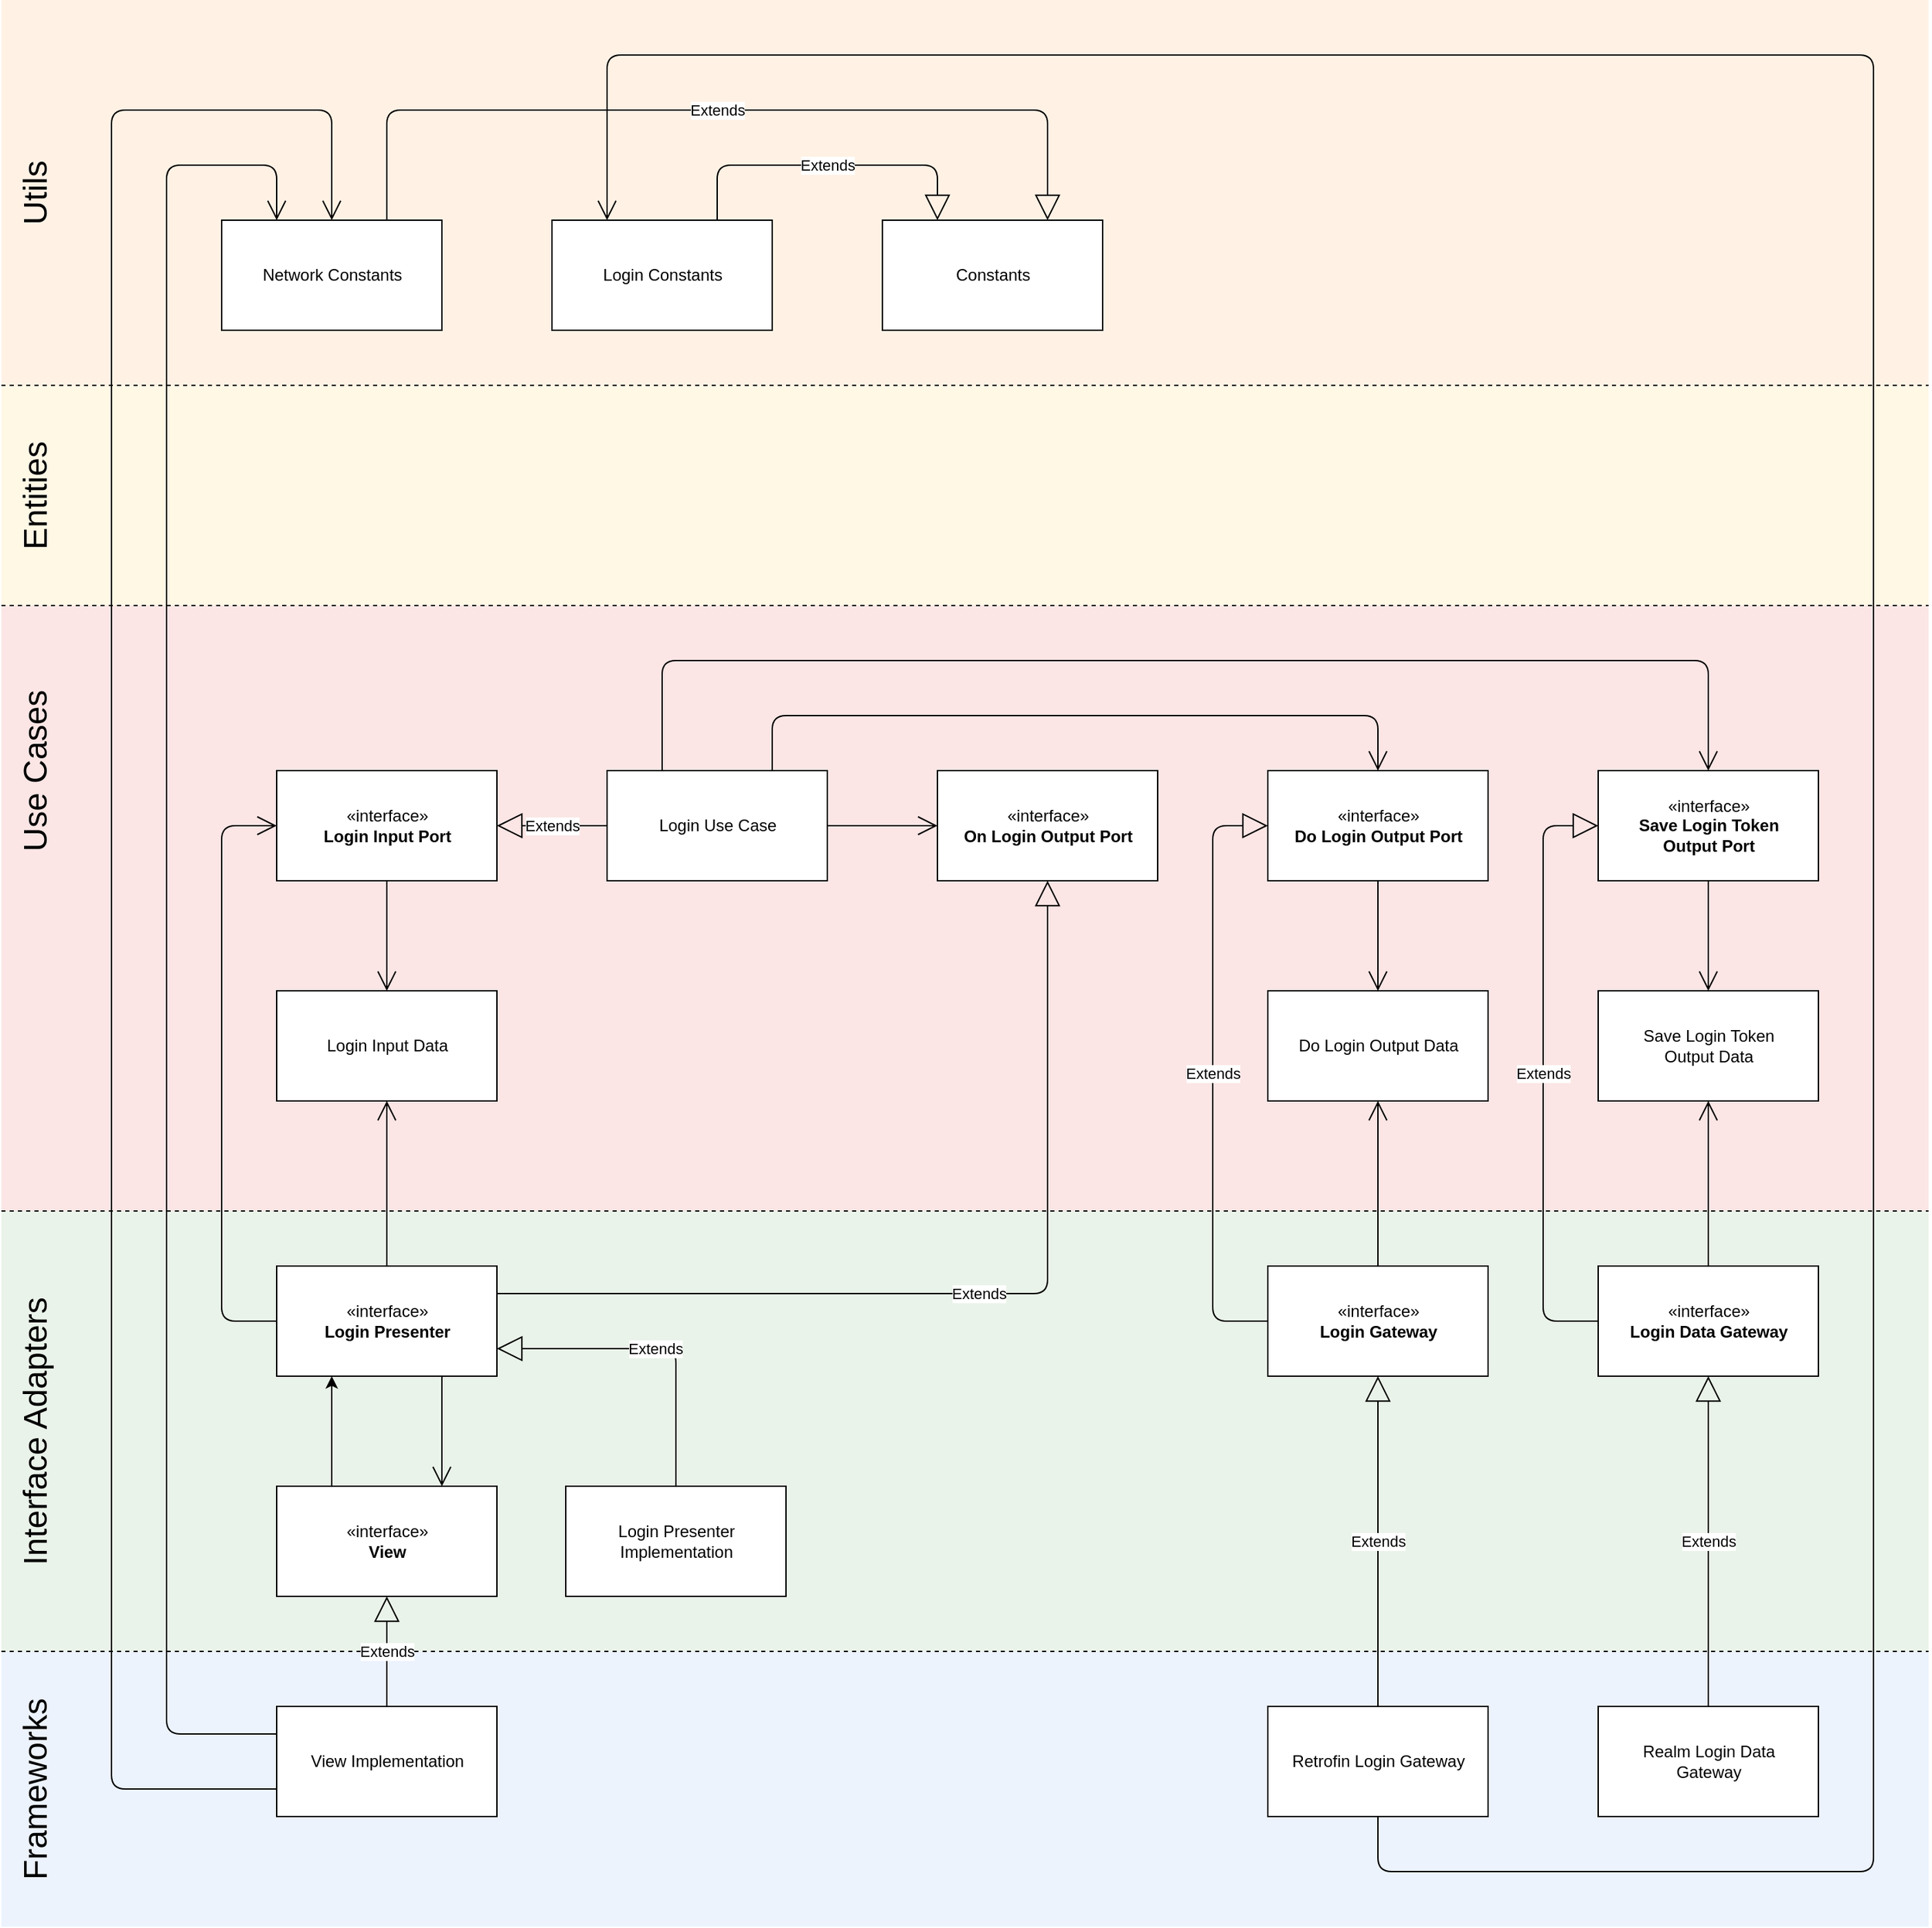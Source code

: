 <mxfile version="14.2.7" type="device"><diagram id="C5RBs43oDa-KdzZeNtuy" name="Page-1"><mxGraphModel dx="1113" dy="664" grid="1" gridSize="10" guides="1" tooltips="1" connect="1" arrows="1" fold="1" page="1" pageScale="1" pageWidth="1920" pageHeight="1200" math="0" shadow="0"><root><mxCell id="WIyWlLk6GJQsqaUBKTNV-0"/><mxCell id="WIyWlLk6GJQsqaUBKTNV-1" parent="WIyWlLk6GJQsqaUBKTNV-0"/><mxCell id="SyCtr17LZEkFtD2IQ6eP-5" value="" style="rounded=0;whiteSpace=wrap;html=1;opacity=50;fillColor=#ffe6cc;strokeColor=none;" parent="WIyWlLk6GJQsqaUBKTNV-1" vertex="1"><mxGeometry width="1400" height="280" as="geometry"/></mxCell><mxCell id="klhKIIg2TK-vuq3G0jQl-57" value="" style="rounded=0;whiteSpace=wrap;html=1;opacity=50;fillColor=#dae8fc;strokeColor=none;" parent="WIyWlLk6GJQsqaUBKTNV-1" vertex="1"><mxGeometry y="1200" width="1400" height="200" as="geometry"/></mxCell><mxCell id="klhKIIg2TK-vuq3G0jQl-56" value="" style="rounded=0;whiteSpace=wrap;html=1;opacity=50;fillColor=#d5e8d4;strokeColor=none;" parent="WIyWlLk6GJQsqaUBKTNV-1" vertex="1"><mxGeometry y="880" width="1400" height="320" as="geometry"/></mxCell><mxCell id="klhKIIg2TK-vuq3G0jQl-55" value="" style="rounded=0;whiteSpace=wrap;html=1;opacity=50;fillColor=#f8cecc;strokeColor=none;" parent="WIyWlLk6GJQsqaUBKTNV-1" vertex="1"><mxGeometry y="440" width="1400" height="440" as="geometry"/></mxCell><mxCell id="klhKIIg2TK-vuq3G0jQl-54" value="" style="rounded=0;whiteSpace=wrap;html=1;fillColor=#fff2cc;strokeColor=none;opacity=50;" parent="WIyWlLk6GJQsqaUBKTNV-1" vertex="1"><mxGeometry y="280" width="1400" height="160" as="geometry"/></mxCell><mxCell id="klhKIIg2TK-vuq3G0jQl-42" value="" style="endArrow=none;dashed=1;html=1;" parent="WIyWlLk6GJQsqaUBKTNV-1" edge="1"><mxGeometry width="50" height="50" relative="1" as="geometry"><mxPoint y="1200" as="sourcePoint"/><mxPoint x="1400" y="1200" as="targetPoint"/></mxGeometry></mxCell><mxCell id="klhKIIg2TK-vuq3G0jQl-19" value="" style="endArrow=none;dashed=1;html=1;" parent="WIyWlLk6GJQsqaUBKTNV-1" edge="1"><mxGeometry width="50" height="50" relative="1" as="geometry"><mxPoint y="880" as="sourcePoint"/><mxPoint x="1400" y="880" as="targetPoint"/></mxGeometry></mxCell><mxCell id="klhKIIg2TK-vuq3G0jQl-0" value="&lt;font style=&quot;font-size: 24px&quot;&gt;Entities&lt;/font&gt;" style="text;html=1;strokeColor=none;fillColor=none;align=center;verticalAlign=middle;whiteSpace=wrap;rounded=0;autosize=1;rotation=-90;" parent="WIyWlLk6GJQsqaUBKTNV-1" vertex="1"><mxGeometry x="-20" y="350" width="90" height="20" as="geometry"/></mxCell><mxCell id="klhKIIg2TK-vuq3G0jQl-1" value="" style="endArrow=none;dashed=1;html=1;" parent="WIyWlLk6GJQsqaUBKTNV-1" edge="1"><mxGeometry width="50" height="50" relative="1" as="geometry"><mxPoint y="440" as="sourcePoint"/><mxPoint x="1400" y="440" as="targetPoint"/></mxGeometry></mxCell><mxCell id="klhKIIg2TK-vuq3G0jQl-2" value="Login Use Case" style="html=1;" parent="WIyWlLk6GJQsqaUBKTNV-1" vertex="1"><mxGeometry x="440" y="560" width="160" height="80" as="geometry"/></mxCell><mxCell id="klhKIIg2TK-vuq3G0jQl-3" value="«interface»&lt;br&gt;&lt;b&gt;Login Input Port&lt;/b&gt;" style="html=1;" parent="WIyWlLk6GJQsqaUBKTNV-1" vertex="1"><mxGeometry x="200" y="560" width="160" height="80" as="geometry"/></mxCell><mxCell id="klhKIIg2TK-vuq3G0jQl-4" value="Extends" style="endArrow=block;endSize=16;endFill=0;html=1;exitX=0;exitY=0.5;exitDx=0;exitDy=0;entryX=1;entryY=0.5;entryDx=0;entryDy=0;" parent="WIyWlLk6GJQsqaUBKTNV-1" source="klhKIIg2TK-vuq3G0jQl-2" target="klhKIIg2TK-vuq3G0jQl-3" edge="1"><mxGeometry width="160" relative="1" as="geometry"><mxPoint x="320" y="740" as="sourcePoint"/><mxPoint x="480" y="740" as="targetPoint"/></mxGeometry></mxCell><mxCell id="klhKIIg2TK-vuq3G0jQl-8" value="«interface»&lt;br&gt;&lt;b&gt;Do Login Output Port&lt;/b&gt;" style="html=1;" parent="WIyWlLk6GJQsqaUBKTNV-1" vertex="1"><mxGeometry x="920" y="560" width="160" height="80" as="geometry"/></mxCell><mxCell id="klhKIIg2TK-vuq3G0jQl-16" value="«interface»&lt;br&gt;&lt;b&gt;Save Login Token&lt;br&gt;Output Port&lt;br&gt;&lt;/b&gt;" style="html=1;" parent="WIyWlLk6GJQsqaUBKTNV-1" vertex="1"><mxGeometry x="1160" y="560" width="160" height="80" as="geometry"/></mxCell><mxCell id="klhKIIg2TK-vuq3G0jQl-20" value="«interface»&lt;br&gt;&lt;b&gt;Login Presenter&lt;/b&gt;" style="html=1;" parent="WIyWlLk6GJQsqaUBKTNV-1" vertex="1"><mxGeometry x="200" y="920" width="160" height="80" as="geometry"/></mxCell><mxCell id="klhKIIg2TK-vuq3G0jQl-21" value="«interface»&lt;br&gt;&lt;b&gt;On Login Output Port&lt;/b&gt;" style="html=1;" parent="WIyWlLk6GJQsqaUBKTNV-1" vertex="1"><mxGeometry x="680" y="560" width="160" height="80" as="geometry"/></mxCell><mxCell id="klhKIIg2TK-vuq3G0jQl-22" value="" style="endArrow=open;endFill=1;endSize=12;html=1;exitX=1;exitY=0.5;exitDx=0;exitDy=0;entryX=0;entryY=0.5;entryDx=0;entryDy=0;" parent="WIyWlLk6GJQsqaUBKTNV-1" source="klhKIIg2TK-vuq3G0jQl-2" target="klhKIIg2TK-vuq3G0jQl-21" edge="1"><mxGeometry width="160" relative="1" as="geometry"><mxPoint x="600" y="720" as="sourcePoint"/><mxPoint x="760" y="720" as="targetPoint"/></mxGeometry></mxCell><mxCell id="klhKIIg2TK-vuq3G0jQl-25" value="" style="endArrow=open;endFill=1;endSize=12;html=1;exitX=0.75;exitY=0;exitDx=0;exitDy=0;entryX=0.5;entryY=0;entryDx=0;entryDy=0;" parent="WIyWlLk6GJQsqaUBKTNV-1" source="klhKIIg2TK-vuq3G0jQl-2" target="klhKIIg2TK-vuq3G0jQl-8" edge="1"><mxGeometry width="160" relative="1" as="geometry"><mxPoint x="580" y="520" as="sourcePoint"/><mxPoint x="740" y="520" as="targetPoint"/><Array as="points"><mxPoint x="560" y="520"/><mxPoint x="1000" y="520"/></Array></mxGeometry></mxCell><mxCell id="klhKIIg2TK-vuq3G0jQl-26" value="" style="endArrow=open;endFill=1;endSize=12;html=1;exitX=0.25;exitY=0;exitDx=0;exitDy=0;entryX=0.5;entryY=0;entryDx=0;entryDy=0;" parent="WIyWlLk6GJQsqaUBKTNV-1" source="klhKIIg2TK-vuq3G0jQl-2" target="klhKIIg2TK-vuq3G0jQl-16" edge="1"><mxGeometry width="160" relative="1" as="geometry"><mxPoint x="480" y="500" as="sourcePoint"/><mxPoint x="640" y="500" as="targetPoint"/><Array as="points"><mxPoint x="480" y="480"/><mxPoint x="1240" y="480"/></Array></mxGeometry></mxCell><mxCell id="klhKIIg2TK-vuq3G0jQl-27" value="«interface»&lt;br&gt;&lt;b&gt;Login Gateway&lt;/b&gt;" style="html=1;" parent="WIyWlLk6GJQsqaUBKTNV-1" vertex="1"><mxGeometry x="920" y="920" width="160" height="80" as="geometry"/></mxCell><mxCell id="klhKIIg2TK-vuq3G0jQl-29" value="«interface»&lt;br&gt;&lt;b&gt;Login Data Gateway&lt;/b&gt;" style="html=1;" parent="WIyWlLk6GJQsqaUBKTNV-1" vertex="1"><mxGeometry x="1160" y="920" width="160" height="80" as="geometry"/></mxCell><mxCell id="klhKIIg2TK-vuq3G0jQl-37" value="«interface»&lt;br&gt;&lt;b&gt;View&lt;/b&gt;" style="html=1;" parent="WIyWlLk6GJQsqaUBKTNV-1" vertex="1"><mxGeometry x="200" y="1080" width="160" height="80" as="geometry"/></mxCell><mxCell id="klhKIIg2TK-vuq3G0jQl-38" value="Login Presenter&lt;br&gt;Implementation" style="html=1;" parent="WIyWlLk6GJQsqaUBKTNV-1" vertex="1"><mxGeometry x="410" y="1080" width="160" height="80" as="geometry"/></mxCell><mxCell id="klhKIIg2TK-vuq3G0jQl-43" value="View Implementation" style="html=1;" parent="WIyWlLk6GJQsqaUBKTNV-1" vertex="1"><mxGeometry x="200" y="1240" width="160" height="80" as="geometry"/></mxCell><mxCell id="klhKIIg2TK-vuq3G0jQl-44" value="Extends" style="endArrow=block;endSize=16;endFill=0;html=1;exitX=0.5;exitY=0;exitDx=0;exitDy=0;entryX=0.5;entryY=1;entryDx=0;entryDy=0;" parent="WIyWlLk6GJQsqaUBKTNV-1" source="klhKIIg2TK-vuq3G0jQl-43" target="klhKIIg2TK-vuq3G0jQl-37" edge="1"><mxGeometry width="160" relative="1" as="geometry"><mxPoint x="410" y="1330" as="sourcePoint"/><mxPoint x="570" y="1330" as="targetPoint"/></mxGeometry></mxCell><mxCell id="klhKIIg2TK-vuq3G0jQl-45" value="Retrofin Login&amp;nbsp;Gateway" style="html=1;" parent="WIyWlLk6GJQsqaUBKTNV-1" vertex="1"><mxGeometry x="920" y="1240" width="160" height="80" as="geometry"/></mxCell><mxCell id="klhKIIg2TK-vuq3G0jQl-47" value="Extends" style="endArrow=block;endSize=16;endFill=0;html=1;exitX=0.5;exitY=0;exitDx=0;exitDy=0;entryX=0.5;entryY=1;entryDx=0;entryDy=0;" parent="WIyWlLk6GJQsqaUBKTNV-1" source="klhKIIg2TK-vuq3G0jQl-45" target="klhKIIg2TK-vuq3G0jQl-27" edge="1"><mxGeometry width="160" relative="1" as="geometry"><mxPoint x="970" y="1120" as="sourcePoint"/><mxPoint x="1130" y="1120" as="targetPoint"/></mxGeometry></mxCell><mxCell id="klhKIIg2TK-vuq3G0jQl-48" value="Realm Login Data&lt;br&gt;Gateway" style="html=1;" parent="WIyWlLk6GJQsqaUBKTNV-1" vertex="1"><mxGeometry x="1160" y="1240" width="160" height="80" as="geometry"/></mxCell><mxCell id="klhKIIg2TK-vuq3G0jQl-50" value="Extends" style="endArrow=block;endSize=16;endFill=0;html=1;exitX=0.5;exitY=0;exitDx=0;exitDy=0;entryX=0.5;entryY=1;entryDx=0;entryDy=0;" parent="WIyWlLk6GJQsqaUBKTNV-1" source="klhKIIg2TK-vuq3G0jQl-48" target="klhKIIg2TK-vuq3G0jQl-29" edge="1"><mxGeometry width="160" relative="1" as="geometry"><mxPoint x="1250" y="1080" as="sourcePoint"/><mxPoint x="1410" y="1080" as="targetPoint"/></mxGeometry></mxCell><mxCell id="klhKIIg2TK-vuq3G0jQl-51" value="&lt;font style=&quot;font-size: 24px&quot;&gt;Interface Adapters&lt;/font&gt;" style="text;html=1;strokeColor=none;fillColor=none;align=center;verticalAlign=middle;whiteSpace=wrap;rounded=0;autosize=1;rotation=-90;" parent="WIyWlLk6GJQsqaUBKTNV-1" vertex="1"><mxGeometry x="-80" y="1030" width="210" height="20" as="geometry"/></mxCell><mxCell id="klhKIIg2TK-vuq3G0jQl-52" value="&lt;font style=&quot;font-size: 24px&quot;&gt;Use Cases&lt;/font&gt;" style="text;html=1;strokeColor=none;fillColor=none;align=center;verticalAlign=middle;whiteSpace=wrap;rounded=0;autosize=1;rotation=-90;" parent="WIyWlLk6GJQsqaUBKTNV-1" vertex="1"><mxGeometry x="-40" y="550" width="130" height="20" as="geometry"/></mxCell><mxCell id="klhKIIg2TK-vuq3G0jQl-53" value="&lt;font style=&quot;font-size: 24px&quot;&gt;Frameworks&lt;/font&gt;" style="text;html=1;strokeColor=none;fillColor=none;align=center;verticalAlign=middle;whiteSpace=wrap;rounded=0;autosize=1;rotation=-90;" parent="WIyWlLk6GJQsqaUBKTNV-1" vertex="1"><mxGeometry x="-50" y="1290" width="150" height="20" as="geometry"/></mxCell><mxCell id="klhKIIg2TK-vuq3G0jQl-58" value="" style="endArrow=classic;html=1;entryX=0.25;entryY=1;entryDx=0;entryDy=0;exitX=0.25;exitY=0;exitDx=0;exitDy=0;" parent="WIyWlLk6GJQsqaUBKTNV-1" source="klhKIIg2TK-vuq3G0jQl-37" target="klhKIIg2TK-vuq3G0jQl-20" edge="1"><mxGeometry width="50" height="50" relative="1" as="geometry"><mxPoint x="120" y="1050" as="sourcePoint"/><mxPoint x="170" y="1000" as="targetPoint"/></mxGeometry></mxCell><mxCell id="klhKIIg2TK-vuq3G0jQl-59" value="" style="endArrow=open;endFill=1;endSize=12;html=1;exitX=0.75;exitY=1;exitDx=0;exitDy=0;entryX=0.75;entryY=0;entryDx=0;entryDy=0;" parent="WIyWlLk6GJQsqaUBKTNV-1" source="klhKIIg2TK-vuq3G0jQl-20" target="klhKIIg2TK-vuq3G0jQl-37" edge="1"><mxGeometry width="160" relative="1" as="geometry"><mxPoint x="430" y="1010" as="sourcePoint"/><mxPoint x="590" y="1010" as="targetPoint"/></mxGeometry></mxCell><mxCell id="klhKIIg2TK-vuq3G0jQl-60" value="Extends" style="endArrow=block;endSize=16;endFill=0;html=1;exitX=0.5;exitY=0;exitDx=0;exitDy=0;entryX=1;entryY=0.75;entryDx=0;entryDy=0;" parent="WIyWlLk6GJQsqaUBKTNV-1" source="klhKIIg2TK-vuq3G0jQl-38" target="klhKIIg2TK-vuq3G0jQl-20" edge="1"><mxGeometry width="160" relative="1" as="geometry"><mxPoint x="500" y="970" as="sourcePoint"/><mxPoint x="660" y="970" as="targetPoint"/><Array as="points"><mxPoint x="490" y="980"/></Array></mxGeometry></mxCell><mxCell id="klhKIIg2TK-vuq3G0jQl-61" value="Extends" style="endArrow=block;endSize=16;endFill=0;html=1;exitX=1;exitY=0.25;exitDx=0;exitDy=0;entryX=0.5;entryY=1;entryDx=0;entryDy=0;" parent="WIyWlLk6GJQsqaUBKTNV-1" source="klhKIIg2TK-vuq3G0jQl-20" target="klhKIIg2TK-vuq3G0jQl-21" edge="1"><mxGeometry width="160" relative="1" as="geometry"><mxPoint x="570" y="720" as="sourcePoint"/><mxPoint x="730" y="720" as="targetPoint"/><Array as="points"><mxPoint x="760" y="940"/></Array></mxGeometry></mxCell><mxCell id="klhKIIg2TK-vuq3G0jQl-62" value="" style="endArrow=open;endFill=1;endSize=12;html=1;exitX=0;exitY=0.5;exitDx=0;exitDy=0;entryX=0;entryY=0.5;entryDx=0;entryDy=0;" parent="WIyWlLk6GJQsqaUBKTNV-1" source="klhKIIg2TK-vuq3G0jQl-20" target="klhKIIg2TK-vuq3G0jQl-3" edge="1"><mxGeometry width="160" relative="1" as="geometry"><mxPoint x="90" y="760" as="sourcePoint"/><mxPoint x="250" y="760" as="targetPoint"/><Array as="points"><mxPoint x="160" y="960"/><mxPoint x="160" y="600"/></Array></mxGeometry></mxCell><mxCell id="klhKIIg2TK-vuq3G0jQl-63" value="Extends" style="endArrow=block;endSize=16;endFill=0;html=1;entryX=0;entryY=0.5;entryDx=0;entryDy=0;exitX=0;exitY=0.5;exitDx=0;exitDy=0;" parent="WIyWlLk6GJQsqaUBKTNV-1" source="klhKIIg2TK-vuq3G0jQl-27" target="klhKIIg2TK-vuq3G0jQl-8" edge="1"><mxGeometry width="160" relative="1" as="geometry"><mxPoint x="770" y="790" as="sourcePoint"/><mxPoint x="930" y="790" as="targetPoint"/><Array as="points"><mxPoint x="880" y="960"/><mxPoint x="880" y="600"/></Array></mxGeometry></mxCell><mxCell id="klhKIIg2TK-vuq3G0jQl-64" value="Extends" style="endArrow=block;endSize=16;endFill=0;html=1;entryX=0;entryY=0.5;entryDx=0;entryDy=0;exitX=0;exitY=0.5;exitDx=0;exitDy=0;" parent="WIyWlLk6GJQsqaUBKTNV-1" source="klhKIIg2TK-vuq3G0jQl-29" target="klhKIIg2TK-vuq3G0jQl-16" edge="1"><mxGeometry width="160" relative="1" as="geometry"><mxPoint x="770" y="830" as="sourcePoint"/><mxPoint x="930" y="830" as="targetPoint"/><Array as="points"><mxPoint x="1120" y="960"/><mxPoint x="1120" y="600"/></Array></mxGeometry></mxCell><mxCell id="Gx-4v-lSRYxJ3VBSYdDU-0" value="&lt;font style=&quot;font-size: 24px&quot;&gt;Utils&lt;/font&gt;" style="text;html=1;strokeColor=none;fillColor=none;align=center;verticalAlign=middle;whiteSpace=wrap;rounded=0;opacity=50;rotation=-90;" parent="WIyWlLk6GJQsqaUBKTNV-1" vertex="1"><mxGeometry x="5" y="130" width="40" height="20" as="geometry"/></mxCell><mxCell id="Gx-4v-lSRYxJ3VBSYdDU-1" value="Network Constants" style="html=1;" parent="WIyWlLk6GJQsqaUBKTNV-1" vertex="1"><mxGeometry x="160" y="160" width="160" height="80" as="geometry"/></mxCell><mxCell id="Gx-4v-lSRYxJ3VBSYdDU-3" value="Constants" style="html=1;" parent="WIyWlLk6GJQsqaUBKTNV-1" vertex="1"><mxGeometry x="640" y="160" width="160" height="80" as="geometry"/></mxCell><mxCell id="Gx-4v-lSRYxJ3VBSYdDU-4" value="Login Constants" style="html=1;" parent="WIyWlLk6GJQsqaUBKTNV-1" vertex="1"><mxGeometry x="400" y="160" width="160" height="80" as="geometry"/></mxCell><mxCell id="Gx-4v-lSRYxJ3VBSYdDU-5" value="Extends" style="endArrow=block;endSize=16;endFill=0;html=1;exitX=0.75;exitY=0;exitDx=0;exitDy=0;entryX=0.25;entryY=0;entryDx=0;entryDy=0;" parent="WIyWlLk6GJQsqaUBKTNV-1" source="Gx-4v-lSRYxJ3VBSYdDU-4" edge="1"><mxGeometry width="160" relative="1" as="geometry"><mxPoint x="300" y="110" as="sourcePoint"/><mxPoint x="680" y="160" as="targetPoint"/><Array as="points"><mxPoint x="520" y="120"/><mxPoint x="680" y="120"/></Array></mxGeometry></mxCell><mxCell id="Gx-4v-lSRYxJ3VBSYdDU-6" value="Extends" style="endArrow=block;endSize=16;endFill=0;html=1;exitX=0.75;exitY=0;exitDx=0;exitDy=0;entryX=0.75;entryY=0;entryDx=0;entryDy=0;" parent="WIyWlLk6GJQsqaUBKTNV-1" source="Gx-4v-lSRYxJ3VBSYdDU-1" edge="1"><mxGeometry width="160" relative="1" as="geometry"><mxPoint x="270" y="80" as="sourcePoint"/><mxPoint x="760" y="160" as="targetPoint"/><Array as="points"><mxPoint x="280" y="80"/><mxPoint x="760" y="80"/></Array></mxGeometry></mxCell><mxCell id="SyCtr17LZEkFtD2IQ6eP-0" value="" style="endArrow=open;endFill=1;endSize=12;html=1;exitX=0;exitY=0.25;exitDx=0;exitDy=0;entryX=0.25;entryY=0;entryDx=0;entryDy=0;" parent="WIyWlLk6GJQsqaUBKTNV-1" source="klhKIIg2TK-vuq3G0jQl-43" target="Gx-4v-lSRYxJ3VBSYdDU-1" edge="1"><mxGeometry width="160" relative="1" as="geometry"><mxPoint x="490" y="1040" as="sourcePoint"/><mxPoint x="-30" y="450" as="targetPoint"/><Array as="points"><mxPoint x="120" y="1260"/><mxPoint x="120" y="120"/><mxPoint x="200" y="120"/></Array></mxGeometry></mxCell><mxCell id="SyCtr17LZEkFtD2IQ6eP-1" value="" style="endArrow=open;endFill=1;endSize=12;html=1;exitX=0;exitY=0.75;exitDx=0;exitDy=0;entryX=0.5;entryY=0;entryDx=0;entryDy=0;" parent="WIyWlLk6GJQsqaUBKTNV-1" source="klhKIIg2TK-vuq3G0jQl-43" target="Gx-4v-lSRYxJ3VBSYdDU-1" edge="1"><mxGeometry width="160" relative="1" as="geometry"><mxPoint x="190" y="1320" as="sourcePoint"/><mxPoint x="-30" y="230" as="targetPoint"/><Array as="points"><mxPoint x="80" y="1300"/><mxPoint x="80" y="80"/><mxPoint x="240" y="80"/></Array></mxGeometry></mxCell><mxCell id="SyCtr17LZEkFtD2IQ6eP-2" value="" style="endArrow=open;endFill=1;endSize=12;html=1;exitX=0.5;exitY=1;exitDx=0;exitDy=0;entryX=0.25;entryY=0;entryDx=0;entryDy=0;" parent="WIyWlLk6GJQsqaUBKTNV-1" source="klhKIIg2TK-vuq3G0jQl-45" target="Gx-4v-lSRYxJ3VBSYdDU-4" edge="1"><mxGeometry width="160" relative="1" as="geometry"><mxPoint x="1030" y="1230" as="sourcePoint"/><mxPoint x="400" y="40" as="targetPoint"/><Array as="points"><mxPoint x="1000" y="1360"/><mxPoint x="1360" y="1360"/><mxPoint x="1360" y="40"/><mxPoint x="440" y="40"/></Array></mxGeometry></mxCell><mxCell id="SyCtr17LZEkFtD2IQ6eP-3" value="" style="endArrow=none;dashed=1;html=1;exitX=0;exitY=0;exitDx=0;exitDy=0;" parent="WIyWlLk6GJQsqaUBKTNV-1" source="klhKIIg2TK-vuq3G0jQl-54" edge="1"><mxGeometry width="50" height="50" relative="1" as="geometry"><mxPoint y="260" as="sourcePoint"/><mxPoint x="1400" y="280" as="targetPoint"/></mxGeometry></mxCell><mxCell id="96NUIp19MMEh6ffGjS8R-0" value="Login Input Data" style="html=1;" vertex="1" parent="WIyWlLk6GJQsqaUBKTNV-1"><mxGeometry x="200" y="720" width="160" height="80" as="geometry"/></mxCell><mxCell id="96NUIp19MMEh6ffGjS8R-1" value="" style="endArrow=open;endFill=1;endSize=12;html=1;exitX=0.5;exitY=1;exitDx=0;exitDy=0;entryX=0.5;entryY=0;entryDx=0;entryDy=0;" edge="1" parent="WIyWlLk6GJQsqaUBKTNV-1" source="klhKIIg2TK-vuq3G0jQl-3" target="96NUIp19MMEh6ffGjS8R-0"><mxGeometry width="160" relative="1" as="geometry"><mxPoint x="400" y="750" as="sourcePoint"/><mxPoint x="560" y="750" as="targetPoint"/></mxGeometry></mxCell><mxCell id="96NUIp19MMEh6ffGjS8R-2" value="" style="endArrow=open;endFill=1;endSize=12;html=1;exitX=0.5;exitY=0;exitDx=0;exitDy=0;entryX=0.5;entryY=1;entryDx=0;entryDy=0;" edge="1" parent="WIyWlLk6GJQsqaUBKTNV-1" source="klhKIIg2TK-vuq3G0jQl-20" target="96NUIp19MMEh6ffGjS8R-0"><mxGeometry width="160" relative="1" as="geometry"><mxPoint x="450" y="740" as="sourcePoint"/><mxPoint x="610" y="740" as="targetPoint"/></mxGeometry></mxCell><mxCell id="96NUIp19MMEh6ffGjS8R-3" value="Do Login Output Data" style="html=1;" vertex="1" parent="WIyWlLk6GJQsqaUBKTNV-1"><mxGeometry x="920" y="720" width="160" height="80" as="geometry"/></mxCell><mxCell id="96NUIp19MMEh6ffGjS8R-4" value="" style="endArrow=open;endFill=1;endSize=12;html=1;exitX=0.5;exitY=1;exitDx=0;exitDy=0;entryX=0.5;entryY=0;entryDx=0;entryDy=0;" edge="1" parent="WIyWlLk6GJQsqaUBKTNV-1" source="klhKIIg2TK-vuq3G0jQl-8" target="96NUIp19MMEh6ffGjS8R-3"><mxGeometry width="160" relative="1" as="geometry"><mxPoint x="1200" y="740" as="sourcePoint"/><mxPoint x="1360" y="740" as="targetPoint"/></mxGeometry></mxCell><mxCell id="96NUIp19MMEh6ffGjS8R-5" value="" style="endArrow=open;endFill=1;endSize=12;html=1;exitX=0.5;exitY=0;exitDx=0;exitDy=0;entryX=0.5;entryY=1;entryDx=0;entryDy=0;" edge="1" parent="WIyWlLk6GJQsqaUBKTNV-1" source="klhKIIg2TK-vuq3G0jQl-27" target="96NUIp19MMEh6ffGjS8R-3"><mxGeometry width="160" relative="1" as="geometry"><mxPoint x="1170" y="800" as="sourcePoint"/><mxPoint x="1330" y="800" as="targetPoint"/></mxGeometry></mxCell><mxCell id="96NUIp19MMEh6ffGjS8R-6" value="Save Login Token&lt;br&gt;Output Data" style="html=1;" vertex="1" parent="WIyWlLk6GJQsqaUBKTNV-1"><mxGeometry x="1160" y="720" width="160" height="80" as="geometry"/></mxCell><mxCell id="96NUIp19MMEh6ffGjS8R-7" value="" style="endArrow=open;endFill=1;endSize=12;html=1;exitX=0.5;exitY=1;exitDx=0;exitDy=0;entryX=0.5;entryY=0;entryDx=0;entryDy=0;" edge="1" parent="WIyWlLk6GJQsqaUBKTNV-1" source="klhKIIg2TK-vuq3G0jQl-16" target="96NUIp19MMEh6ffGjS8R-6"><mxGeometry width="160" relative="1" as="geometry"><mxPoint x="1480" y="710" as="sourcePoint"/><mxPoint x="1640" y="710" as="targetPoint"/></mxGeometry></mxCell><mxCell id="96NUIp19MMEh6ffGjS8R-8" value="" style="endArrow=open;endFill=1;endSize=12;html=1;exitX=0.5;exitY=0;exitDx=0;exitDy=0;entryX=0.5;entryY=1;entryDx=0;entryDy=0;" edge="1" parent="WIyWlLk6GJQsqaUBKTNV-1" source="klhKIIg2TK-vuq3G0jQl-29" target="96NUIp19MMEh6ffGjS8R-6"><mxGeometry width="160" relative="1" as="geometry"><mxPoint x="1470" y="770" as="sourcePoint"/><mxPoint x="1630" y="770" as="targetPoint"/></mxGeometry></mxCell></root></mxGraphModel></diagram></mxfile>
